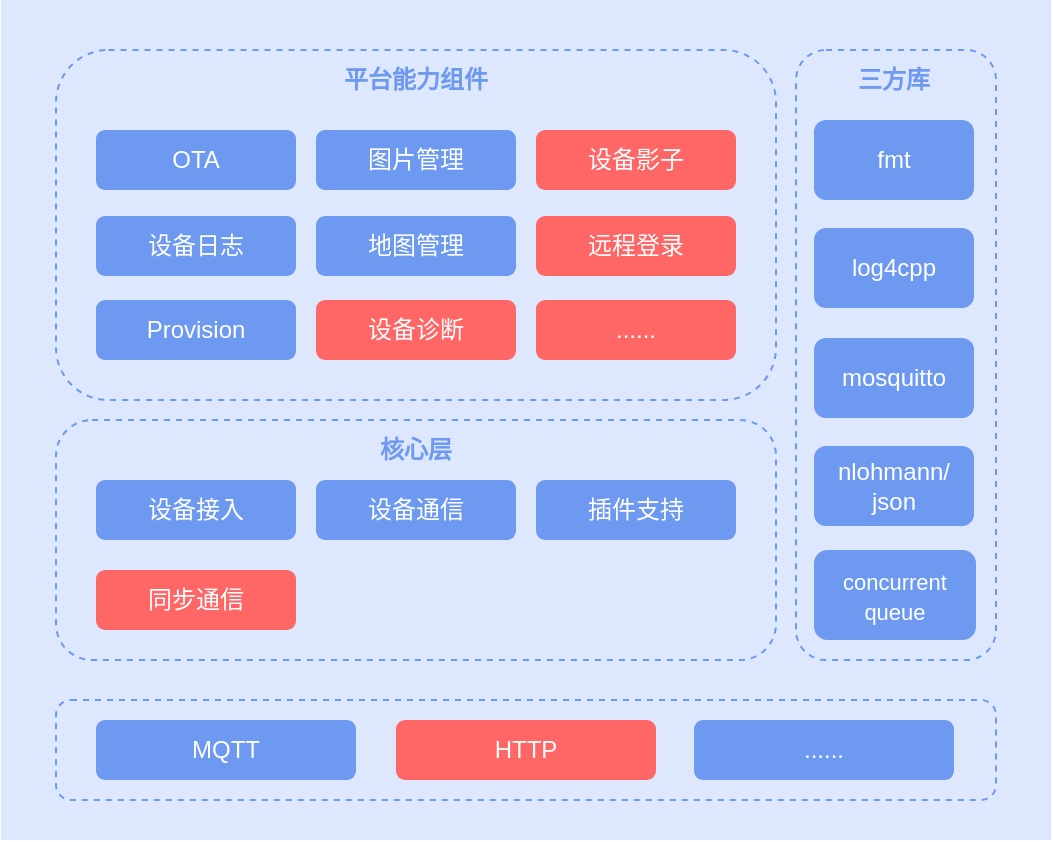 <mxfile version="22.1.17" type="github">
  <diagram id="prtHgNgQTEPvFCAcTncT" name="Page-1">
    <mxGraphModel dx="1434" dy="746" grid="1" gridSize="10" guides="1" tooltips="1" connect="1" arrows="1" fold="1" page="1" pageScale="1" pageWidth="827" pageHeight="1169" math="0" shadow="0">
      <root>
        <mxCell id="0" />
        <mxCell id="1" parent="0" />
        <mxCell id="qaKPtoEPgV3FhxAwNnen-79" value="" style="rounded=0;whiteSpace=wrap;html=1;fillColor=#dde7fd;strokeColor=none;glass=0;shadow=0;" vertex="1" parent="1">
          <mxGeometry x="82.5" y="620" width="525" height="420" as="geometry" />
        </mxCell>
        <mxCell id="qaKPtoEPgV3FhxAwNnen-80" value="MQTT" style="rounded=1;whiteSpace=wrap;html=1;strokeColor=none;fillColor=#6d99f1;fontColor=#ffffff;" vertex="1" parent="1">
          <mxGeometry x="130" y="980" width="130" height="30" as="geometry" />
        </mxCell>
        <mxCell id="qaKPtoEPgV3FhxAwNnen-81" value="HTTP" style="rounded=1;whiteSpace=wrap;html=1;strokeColor=none;fillColor=#FF6666;fontColor=#ffffff;" vertex="1" parent="1">
          <mxGeometry x="280" y="980" width="130" height="30" as="geometry" />
        </mxCell>
        <mxCell id="qaKPtoEPgV3FhxAwNnen-82" value="" style="rounded=1;whiteSpace=wrap;html=1;fillColor=none;dashed=1;strokeColor=#6d99f1;" vertex="1" parent="1">
          <mxGeometry x="110" y="830" width="360" height="120" as="geometry" />
        </mxCell>
        <mxCell id="qaKPtoEPgV3FhxAwNnen-84" value="核心层" style="text;html=1;strokeColor=none;fillColor=none;align=center;verticalAlign=middle;whiteSpace=wrap;rounded=0;fontColor=#6d99f1;fontStyle=1" vertex="1" parent="1">
          <mxGeometry x="255" y="830" width="70" height="30" as="geometry" />
        </mxCell>
        <mxCell id="qaKPtoEPgV3FhxAwNnen-86" value="" style="rounded=1;whiteSpace=wrap;html=1;fillColor=none;dashed=1;strokeColor=#6d99f1;" vertex="1" parent="1">
          <mxGeometry x="110" y="645" width="360" height="175" as="geometry" />
        </mxCell>
        <mxCell id="qaKPtoEPgV3FhxAwNnen-88" value="平台能力组件" style="text;html=1;strokeColor=none;fillColor=none;align=center;verticalAlign=middle;whiteSpace=wrap;rounded=0;fontColor=#6d99f1;fontStyle=1" vertex="1" parent="1">
          <mxGeometry x="250" y="645" width="80" height="30" as="geometry" />
        </mxCell>
        <mxCell id="qaKPtoEPgV3FhxAwNnen-89" value="设备日志" style="rounded=1;whiteSpace=wrap;html=1;strokeColor=none;fillColor=#6d99f1;fontColor=#ffffff;" vertex="1" parent="1">
          <mxGeometry x="130" y="728" width="100" height="30" as="geometry" />
        </mxCell>
        <mxCell id="qaKPtoEPgV3FhxAwNnen-93" value="OTA" style="rounded=1;whiteSpace=wrap;html=1;strokeColor=none;fillColor=#6d99f1;fontColor=#ffffff;" vertex="1" parent="1">
          <mxGeometry x="130" y="685" width="100" height="30" as="geometry" />
        </mxCell>
        <mxCell id="qaKPtoEPgV3FhxAwNnen-95" value="设备影子" style="rounded=1;whiteSpace=wrap;html=1;strokeColor=none;fillColor=#FF6666;fontColor=#ffffff;" vertex="1" parent="1">
          <mxGeometry x="350" y="685" width="100" height="30" as="geometry" />
        </mxCell>
        <mxCell id="qaKPtoEPgV3FhxAwNnen-96" value="远程登录" style="rounded=1;whiteSpace=wrap;html=1;strokeColor=none;fillColor=#FF6666;fontColor=#ffffff;" vertex="1" parent="1">
          <mxGeometry x="350" y="728" width="100" height="30" as="geometry" />
        </mxCell>
        <mxCell id="qaKPtoEPgV3FhxAwNnen-97" value="设备诊断" style="rounded=1;whiteSpace=wrap;html=1;strokeColor=none;fillColor=#FF6666;fontColor=#ffffff;" vertex="1" parent="1">
          <mxGeometry x="240" y="770" width="100" height="30" as="geometry" />
        </mxCell>
        <mxCell id="qaKPtoEPgV3FhxAwNnen-98" value="图片管理" style="rounded=1;whiteSpace=wrap;html=1;strokeColor=none;fillColor=#6d99f1;fontColor=#ffffff;" vertex="1" parent="1">
          <mxGeometry x="240" y="685" width="100" height="30" as="geometry" />
        </mxCell>
        <mxCell id="qaKPtoEPgV3FhxAwNnen-99" value="地图管理" style="rounded=1;whiteSpace=wrap;html=1;strokeColor=none;fillColor=#6d99f1;fontColor=#ffffff;" vertex="1" parent="1">
          <mxGeometry x="240" y="728" width="100" height="30" as="geometry" />
        </mxCell>
        <mxCell id="qaKPtoEPgV3FhxAwNnen-100" value="设备接入" style="rounded=1;whiteSpace=wrap;html=1;strokeColor=none;fillColor=#6d99f1;fontColor=#ffffff;" vertex="1" parent="1">
          <mxGeometry x="130" y="860" width="100" height="30" as="geometry" />
        </mxCell>
        <mxCell id="qaKPtoEPgV3FhxAwNnen-101" value="设备通信" style="rounded=1;whiteSpace=wrap;html=1;strokeColor=none;fillColor=#6d99f1;fontColor=#ffffff;" vertex="1" parent="1">
          <mxGeometry x="240" y="860" width="100" height="30" as="geometry" />
        </mxCell>
        <mxCell id="qaKPtoEPgV3FhxAwNnen-102" value="插件支持" style="rounded=1;whiteSpace=wrap;html=1;strokeColor=none;fillColor=#6d99f1;fontColor=#ffffff;" vertex="1" parent="1">
          <mxGeometry x="350" y="860" width="100" height="30" as="geometry" />
        </mxCell>
        <mxCell id="qaKPtoEPgV3FhxAwNnen-104" value="......" style="rounded=1;whiteSpace=wrap;html=1;strokeColor=none;fillColor=#FF6666;fontColor=#ffffff;" vertex="1" parent="1">
          <mxGeometry x="350" y="770" width="100" height="30" as="geometry" />
        </mxCell>
        <mxCell id="qaKPtoEPgV3FhxAwNnen-105" value="" style="rounded=1;whiteSpace=wrap;html=1;fillColor=none;dashed=1;strokeColor=#6d99f1;" vertex="1" parent="1">
          <mxGeometry x="480" y="645" width="100" height="305" as="geometry" />
        </mxCell>
        <mxCell id="qaKPtoEPgV3FhxAwNnen-106" value="三方库" style="text;html=1;strokeColor=none;fillColor=none;align=center;verticalAlign=middle;whiteSpace=wrap;rounded=0;fontColor=#6d99f1;fontStyle=1" vertex="1" parent="1">
          <mxGeometry x="489" y="645" width="80" height="30" as="geometry" />
        </mxCell>
        <mxCell id="qaKPtoEPgV3FhxAwNnen-107" value="fmt" style="rounded=1;whiteSpace=wrap;html=1;strokeColor=none;fillColor=#6d99f1;fontColor=#ffffff;" vertex="1" parent="1">
          <mxGeometry x="489" y="680" width="80" height="40" as="geometry" />
        </mxCell>
        <mxCell id="qaKPtoEPgV3FhxAwNnen-108" value="Provision" style="rounded=1;whiteSpace=wrap;html=1;strokeColor=none;fillColor=#6d99f1;fontColor=#ffffff;" vertex="1" parent="1">
          <mxGeometry x="130" y="770" width="100" height="30" as="geometry" />
        </mxCell>
        <mxCell id="qaKPtoEPgV3FhxAwNnen-109" value="同步通信" style="rounded=1;whiteSpace=wrap;html=1;strokeColor=none;fillColor=#FF6666;fontColor=#ffffff;" vertex="1" parent="1">
          <mxGeometry x="130" y="905" width="100" height="30" as="geometry" />
        </mxCell>
        <mxCell id="qaKPtoEPgV3FhxAwNnen-112" value="" style="rounded=1;whiteSpace=wrap;html=1;fillColor=none;dashed=1;strokeColor=#6d99f1;" vertex="1" parent="1">
          <mxGeometry x="110" y="970" width="470" height="50" as="geometry" />
        </mxCell>
        <mxCell id="qaKPtoEPgV3FhxAwNnen-110" value="log4cpp" style="rounded=1;whiteSpace=wrap;html=1;strokeColor=none;fillColor=#6d99f1;fontColor=#ffffff;" vertex="1" parent="1">
          <mxGeometry x="489" y="734" width="80" height="40" as="geometry" />
        </mxCell>
        <mxCell id="qaKPtoEPgV3FhxAwNnen-111" value="mosquitto" style="rounded=1;whiteSpace=wrap;html=1;strokeColor=none;fillColor=#6d99f1;fontColor=#ffffff;" vertex="1" parent="1">
          <mxGeometry x="489" y="789" width="80" height="40" as="geometry" />
        </mxCell>
        <mxCell id="qaKPtoEPgV3FhxAwNnen-113" value="......" style="rounded=1;whiteSpace=wrap;html=1;strokeColor=none;fillColor=#6d99f1;fontColor=#ffffff;" vertex="1" parent="1">
          <mxGeometry x="429" y="980" width="130" height="30" as="geometry" />
        </mxCell>
        <mxCell id="qaKPtoEPgV3FhxAwNnen-114" value="nlohmann/&lt;br&gt;json" style="rounded=1;whiteSpace=wrap;html=1;strokeColor=none;fillColor=#6d99f1;fontColor=#ffffff;" vertex="1" parent="1">
          <mxGeometry x="489" y="843" width="80" height="40" as="geometry" />
        </mxCell>
        <mxCell id="qaKPtoEPgV3FhxAwNnen-116" value="&lt;font style=&quot;font-size: 11px;&quot;&gt;concurrent&lt;br&gt;queue&lt;/font&gt;" style="rounded=1;whiteSpace=wrap;html=1;strokeColor=none;fillColor=#6d99f1;fontColor=#ffffff;" vertex="1" parent="1">
          <mxGeometry x="489" y="895" width="81" height="45" as="geometry" />
        </mxCell>
      </root>
    </mxGraphModel>
  </diagram>
</mxfile>
